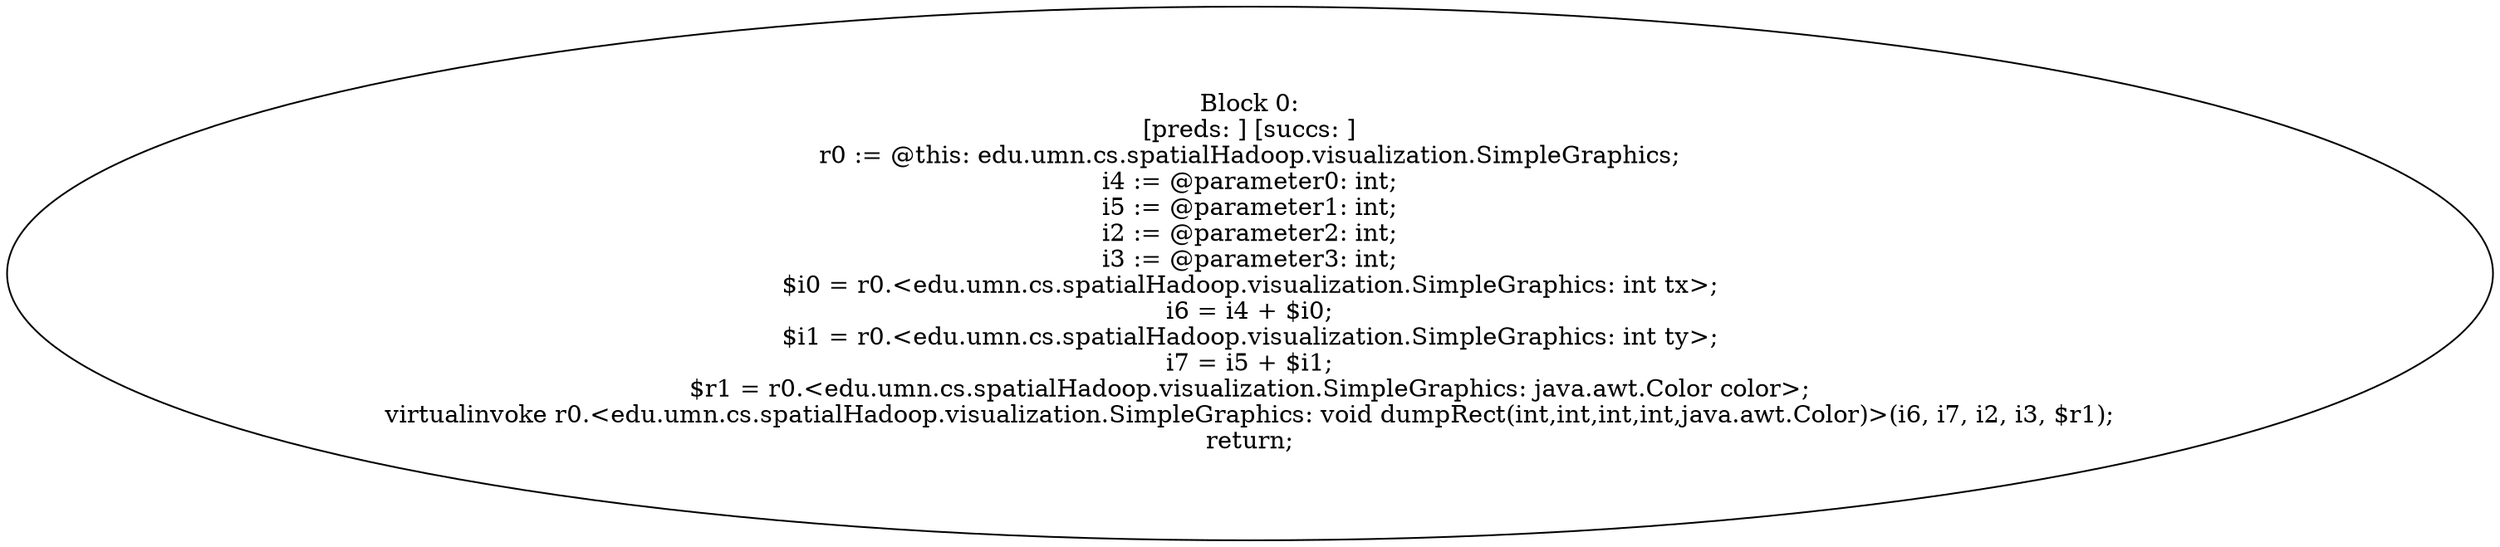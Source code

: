 digraph "unitGraph" {
    "Block 0:
[preds: ] [succs: ]
r0 := @this: edu.umn.cs.spatialHadoop.visualization.SimpleGraphics;
i4 := @parameter0: int;
i5 := @parameter1: int;
i2 := @parameter2: int;
i3 := @parameter3: int;
$i0 = r0.<edu.umn.cs.spatialHadoop.visualization.SimpleGraphics: int tx>;
i6 = i4 + $i0;
$i1 = r0.<edu.umn.cs.spatialHadoop.visualization.SimpleGraphics: int ty>;
i7 = i5 + $i1;
$r1 = r0.<edu.umn.cs.spatialHadoop.visualization.SimpleGraphics: java.awt.Color color>;
virtualinvoke r0.<edu.umn.cs.spatialHadoop.visualization.SimpleGraphics: void dumpRect(int,int,int,int,java.awt.Color)>(i6, i7, i2, i3, $r1);
return;
"
}
